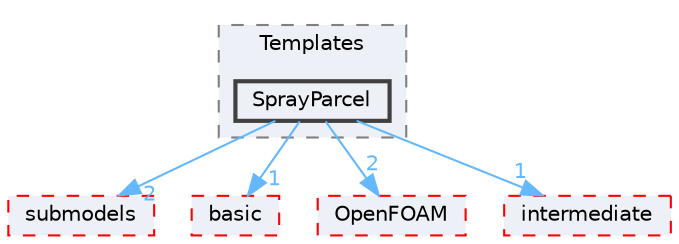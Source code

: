 digraph "src/lagrangian/spray/parcels/Templates/SprayParcel"
{
 // LATEX_PDF_SIZE
  bgcolor="transparent";
  edge [fontname=Helvetica,fontsize=10,labelfontname=Helvetica,labelfontsize=10];
  node [fontname=Helvetica,fontsize=10,shape=box,height=0.2,width=0.4];
  compound=true
  subgraph clusterdir_a62c80ee16e6012199b3ab64ecc57b36 {
    graph [ bgcolor="#edf0f7", pencolor="grey50", label="Templates", fontname=Helvetica,fontsize=10 style="filled,dashed", URL="dir_a62c80ee16e6012199b3ab64ecc57b36.html",tooltip=""]
  dir_21e17db70592df26d85d0a91204ff372 [label="SprayParcel", fillcolor="#edf0f7", color="grey25", style="filled,bold", URL="dir_21e17db70592df26d85d0a91204ff372.html",tooltip=""];
  }
  dir_03a209607acdac05f1cb82250460b2d6 [label="submodels", fillcolor="#edf0f7", color="red", style="filled,dashed", URL="dir_03a209607acdac05f1cb82250460b2d6.html",tooltip=""];
  dir_584e0ab0901b4327f36f4285cac7f2f8 [label="basic", fillcolor="#edf0f7", color="red", style="filled,dashed", URL="dir_584e0ab0901b4327f36f4285cac7f2f8.html",tooltip=""];
  dir_c5473ff19b20e6ec4dfe5c310b3778a8 [label="OpenFOAM", fillcolor="#edf0f7", color="red", style="filled,dashed", URL="dir_c5473ff19b20e6ec4dfe5c310b3778a8.html",tooltip=""];
  dir_d3c32a493136c130c1f0d51f4f35c297 [label="intermediate", fillcolor="#edf0f7", color="red", style="filled,dashed", URL="dir_d3c32a493136c130c1f0d51f4f35c297.html",tooltip=""];
  dir_21e17db70592df26d85d0a91204ff372->dir_03a209607acdac05f1cb82250460b2d6 [headlabel="2", labeldistance=1.5 headhref="dir_003723_003802.html" href="dir_003723_003802.html" color="steelblue1" fontcolor="steelblue1"];
  dir_21e17db70592df26d85d0a91204ff372->dir_584e0ab0901b4327f36f4285cac7f2f8 [headlabel="1", labeldistance=1.5 headhref="dir_003723_000211.html" href="dir_003723_000211.html" color="steelblue1" fontcolor="steelblue1"];
  dir_21e17db70592df26d85d0a91204ff372->dir_c5473ff19b20e6ec4dfe5c310b3778a8 [headlabel="2", labeldistance=1.5 headhref="dir_003723_002695.html" href="dir_003723_002695.html" color="steelblue1" fontcolor="steelblue1"];
  dir_21e17db70592df26d85d0a91204ff372->dir_d3c32a493136c130c1f0d51f4f35c297 [headlabel="1", labeldistance=1.5 headhref="dir_003723_001913.html" href="dir_003723_001913.html" color="steelblue1" fontcolor="steelblue1"];
}
